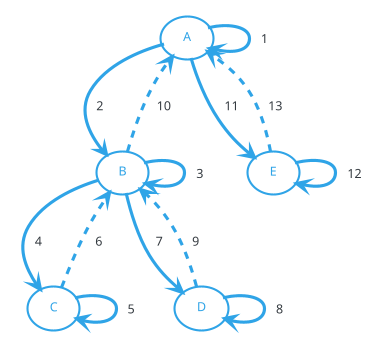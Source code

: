 @startuml
top to bottom direction
!theme cerulean-outline
(A) --> (A): 1
(A) --> (B): 2
(B) --> (B): 3
(B) --> (C): 4
(C) --> (C): 5
(C) ..> (B): 6
(B) --> (D): 7
(D) --> (D): 8
(D) ..> (B): 9
(B) ..> (A): 10
(A) --> (E): 11
(E) --> (E): 12
(E) ..> (A): 13
@enduml
